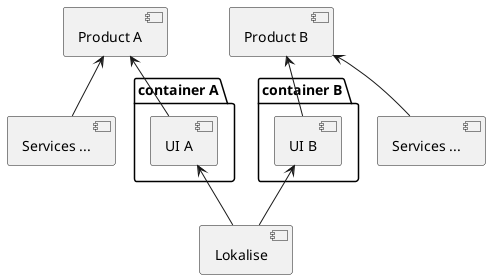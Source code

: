  @startuml
component "Lokalise" as loc
package "container A" {
    component "UI A" as uiA
}
package "container B" {
    component "UI B" as uiB
}
component "Services ..." as svcA
component "Services ..." as svcB
component "Product A" as prodA
component "Product B" as prodB

uiA -u-> prodA
loc -u-> uiA
loc -u-> uiB
svcA -u-> prodA
uiB -u-> prodB
svcB -u-> prodB

svcA -[hidden]u-> prodB
uiA -[hidden]u-> prodB

@enduml